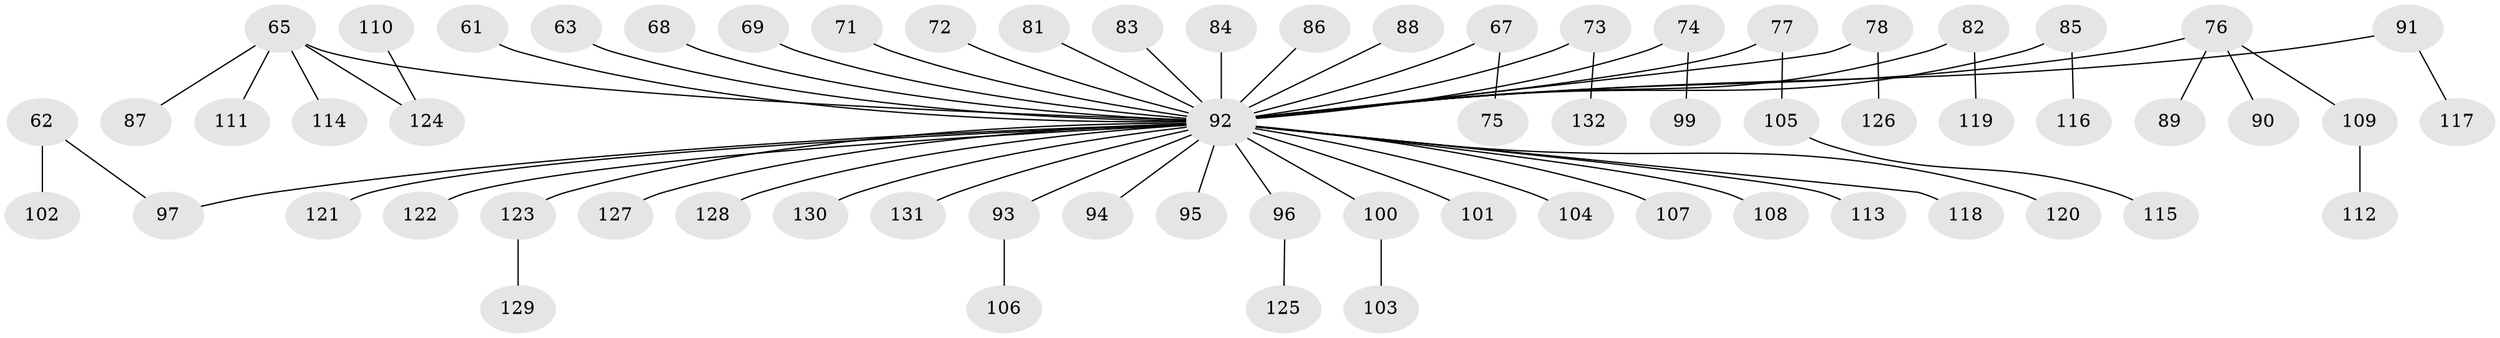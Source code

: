 // original degree distribution, {4: 0.09848484848484848, 5: 0.03787878787878788, 2: 0.25, 6: 0.015151515151515152, 3: 0.10606060606060606, 1: 0.49242424242424243}
// Generated by graph-tools (version 1.1) at 2025/53/03/09/25 04:53:54]
// undirected, 66 vertices, 65 edges
graph export_dot {
graph [start="1"]
  node [color=gray90,style=filled];
  61;
  62;
  63;
  65 [super="+64"];
  67;
  68;
  69;
  71;
  72;
  73;
  74;
  75;
  76 [super="+42"];
  77 [super="+52+70"];
  78;
  81;
  82 [super="+79"];
  83;
  84;
  85;
  86;
  87;
  88;
  89;
  90;
  91 [super="+59"];
  92 [super="+43+5+34+23+22+31+35+39+28+48+30+38+80+13+24+25+37+49+58+44+45+46+50+54+56+57"];
  93;
  94;
  95 [super="+51"];
  96;
  97 [super="+53"];
  99;
  100;
  101;
  102;
  103;
  104;
  105;
  106;
  107;
  108 [super="+40+47"];
  109;
  110;
  111;
  112;
  113;
  114;
  115;
  116;
  117;
  118;
  119;
  120;
  121 [super="+60"];
  122;
  123;
  124 [super="+98"];
  125;
  126;
  127;
  128;
  129;
  130;
  131;
  132;
  61 -- 92;
  62 -- 102;
  62 -- 97;
  63 -- 92;
  65 -- 111;
  65 -- 114;
  65 -- 87;
  65 -- 92;
  65 -- 124;
  67 -- 75;
  67 -- 92;
  68 -- 92;
  69 -- 92;
  71 -- 92;
  72 -- 92;
  73 -- 132;
  73 -- 92;
  74 -- 99;
  74 -- 92;
  76 -- 89;
  76 -- 90;
  76 -- 109;
  76 -- 92;
  77 -- 105;
  77 -- 92;
  78 -- 126;
  78 -- 92;
  81 -- 92;
  82 -- 92;
  82 -- 119;
  83 -- 92;
  84 -- 92;
  85 -- 116;
  85 -- 92;
  86 -- 92;
  88 -- 92;
  91 -- 117;
  91 -- 92;
  92 -- 127;
  92 -- 128;
  92 -- 130;
  92 -- 96;
  92 -- 104;
  92 -- 118;
  92 -- 123;
  92 -- 131;
  92 -- 120;
  92 -- 107;
  92 -- 108;
  92 -- 97;
  92 -- 93;
  92 -- 101;
  92 -- 113;
  92 -- 94;
  92 -- 100;
  92 -- 122;
  92 -- 95;
  92 -- 121;
  93 -- 106;
  96 -- 125;
  100 -- 103;
  105 -- 115;
  109 -- 112;
  110 -- 124;
  123 -- 129;
}
